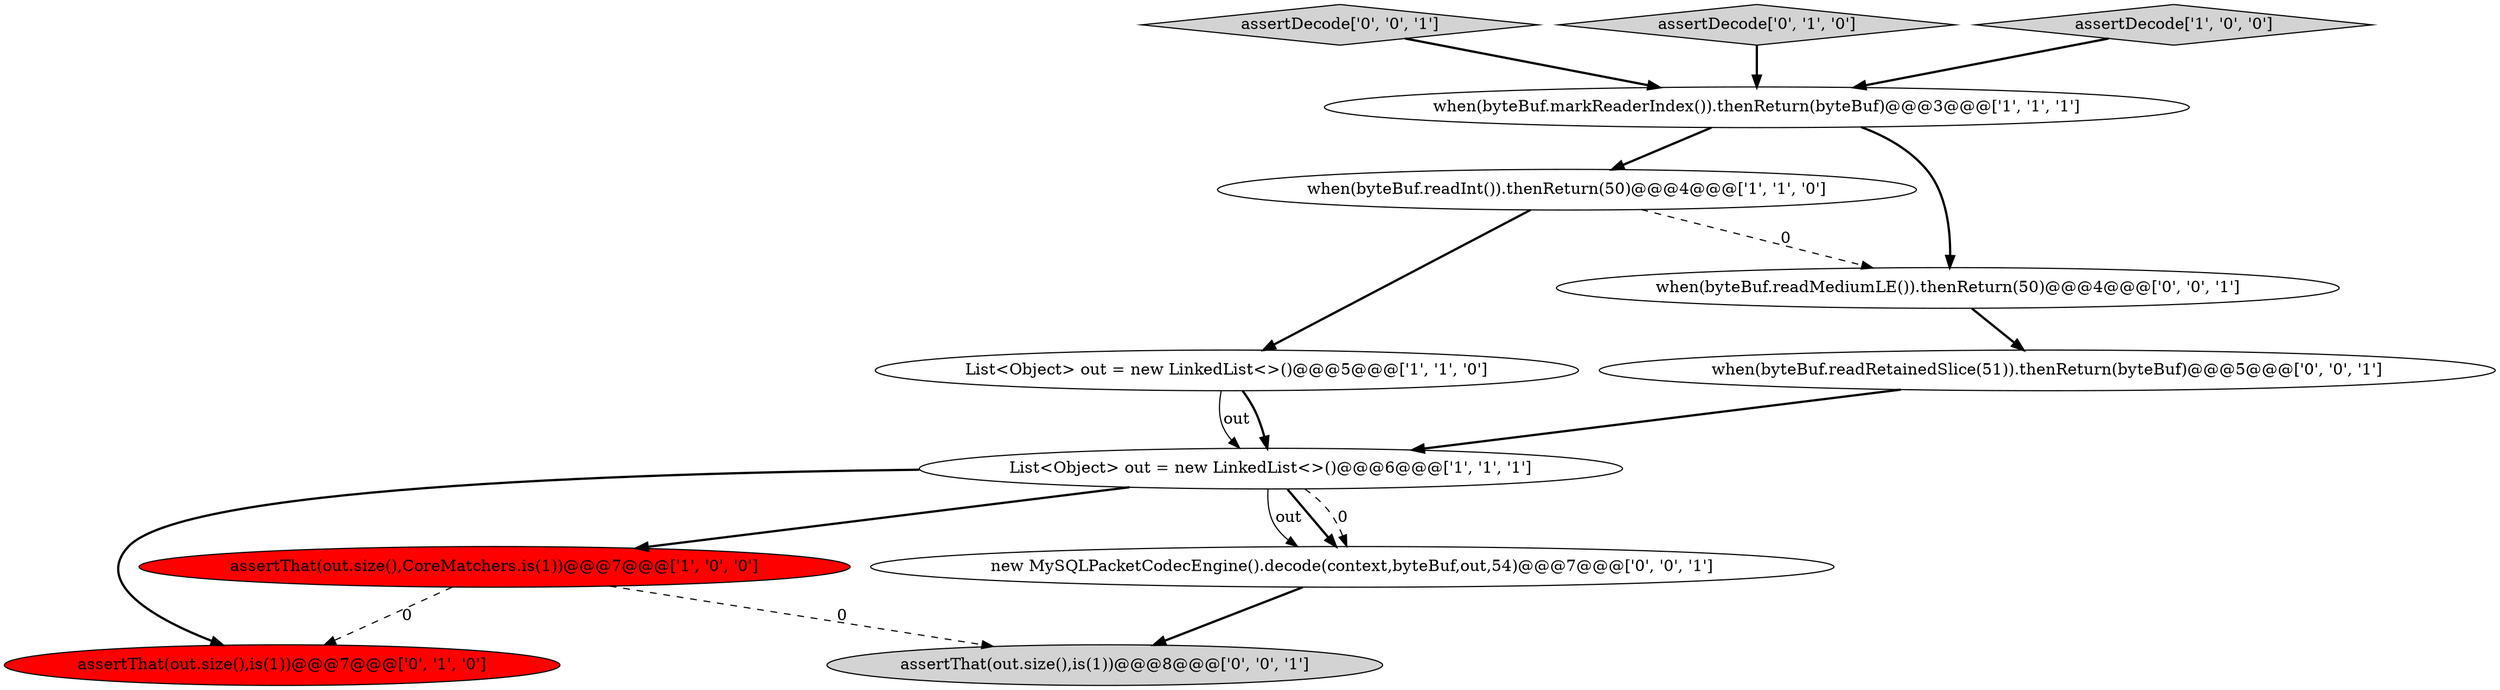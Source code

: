 digraph {
5 [style = filled, label = "assertThat(out.size(),CoreMatchers.is(1))@@@7@@@['1', '0', '0']", fillcolor = red, shape = ellipse image = "AAA1AAABBB1BBB"];
0 [style = filled, label = "List<Object> out = new LinkedList<>()@@@5@@@['1', '1', '0']", fillcolor = white, shape = ellipse image = "AAA0AAABBB1BBB"];
11 [style = filled, label = "when(byteBuf.readRetainedSlice(51)).thenReturn(byteBuf)@@@5@@@['0', '0', '1']", fillcolor = white, shape = ellipse image = "AAA0AAABBB3BBB"];
8 [style = filled, label = "assertDecode['0', '0', '1']", fillcolor = lightgray, shape = diamond image = "AAA0AAABBB3BBB"];
2 [style = filled, label = "when(byteBuf.markReaderIndex()).thenReturn(byteBuf)@@@3@@@['1', '1', '1']", fillcolor = white, shape = ellipse image = "AAA0AAABBB1BBB"];
6 [style = filled, label = "assertDecode['0', '1', '0']", fillcolor = lightgray, shape = diamond image = "AAA0AAABBB2BBB"];
1 [style = filled, label = "when(byteBuf.readInt()).thenReturn(50)@@@4@@@['1', '1', '0']", fillcolor = white, shape = ellipse image = "AAA0AAABBB1BBB"];
3 [style = filled, label = "List<Object> out = new LinkedList<>()@@@6@@@['1', '1', '1']", fillcolor = white, shape = ellipse image = "AAA0AAABBB1BBB"];
7 [style = filled, label = "assertThat(out.size(),is(1))@@@7@@@['0', '1', '0']", fillcolor = red, shape = ellipse image = "AAA1AAABBB2BBB"];
12 [style = filled, label = "assertThat(out.size(),is(1))@@@8@@@['0', '0', '1']", fillcolor = lightgray, shape = ellipse image = "AAA0AAABBB3BBB"];
10 [style = filled, label = "new MySQLPacketCodecEngine().decode(context,byteBuf,out,54)@@@7@@@['0', '0', '1']", fillcolor = white, shape = ellipse image = "AAA0AAABBB3BBB"];
9 [style = filled, label = "when(byteBuf.readMediumLE()).thenReturn(50)@@@4@@@['0', '0', '1']", fillcolor = white, shape = ellipse image = "AAA0AAABBB3BBB"];
4 [style = filled, label = "assertDecode['1', '0', '0']", fillcolor = lightgray, shape = diamond image = "AAA0AAABBB1BBB"];
0->3 [style = bold, label=""];
3->10 [style = bold, label=""];
1->9 [style = dashed, label="0"];
3->5 [style = bold, label=""];
3->10 [style = dashed, label="0"];
5->12 [style = dashed, label="0"];
1->0 [style = bold, label=""];
4->2 [style = bold, label=""];
2->9 [style = bold, label=""];
9->11 [style = bold, label=""];
8->2 [style = bold, label=""];
3->7 [style = bold, label=""];
11->3 [style = bold, label=""];
3->10 [style = solid, label="out"];
10->12 [style = bold, label=""];
0->3 [style = solid, label="out"];
5->7 [style = dashed, label="0"];
2->1 [style = bold, label=""];
6->2 [style = bold, label=""];
}
